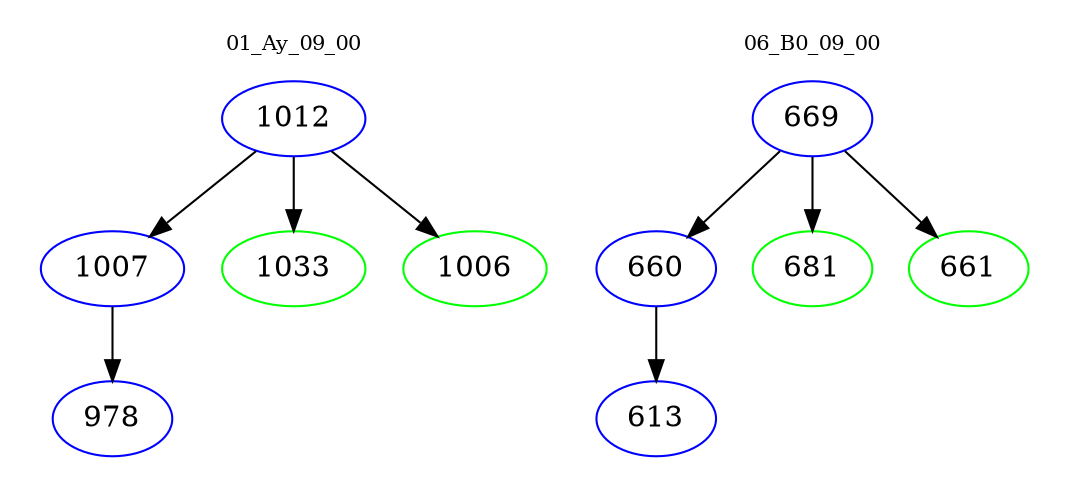 digraph{
subgraph cluster_0 {
color = white
label = "01_Ay_09_00";
fontsize=10;
T0_1012 [label="1012", color="blue"]
T0_1012 -> T0_1007 [color="black"]
T0_1007 [label="1007", color="blue"]
T0_1007 -> T0_978 [color="black"]
T0_978 [label="978", color="blue"]
T0_1012 -> T0_1033 [color="black"]
T0_1033 [label="1033", color="green"]
T0_1012 -> T0_1006 [color="black"]
T0_1006 [label="1006", color="green"]
}
subgraph cluster_1 {
color = white
label = "06_B0_09_00";
fontsize=10;
T1_669 [label="669", color="blue"]
T1_669 -> T1_660 [color="black"]
T1_660 [label="660", color="blue"]
T1_660 -> T1_613 [color="black"]
T1_613 [label="613", color="blue"]
T1_669 -> T1_681 [color="black"]
T1_681 [label="681", color="green"]
T1_669 -> T1_661 [color="black"]
T1_661 [label="661", color="green"]
}
}
